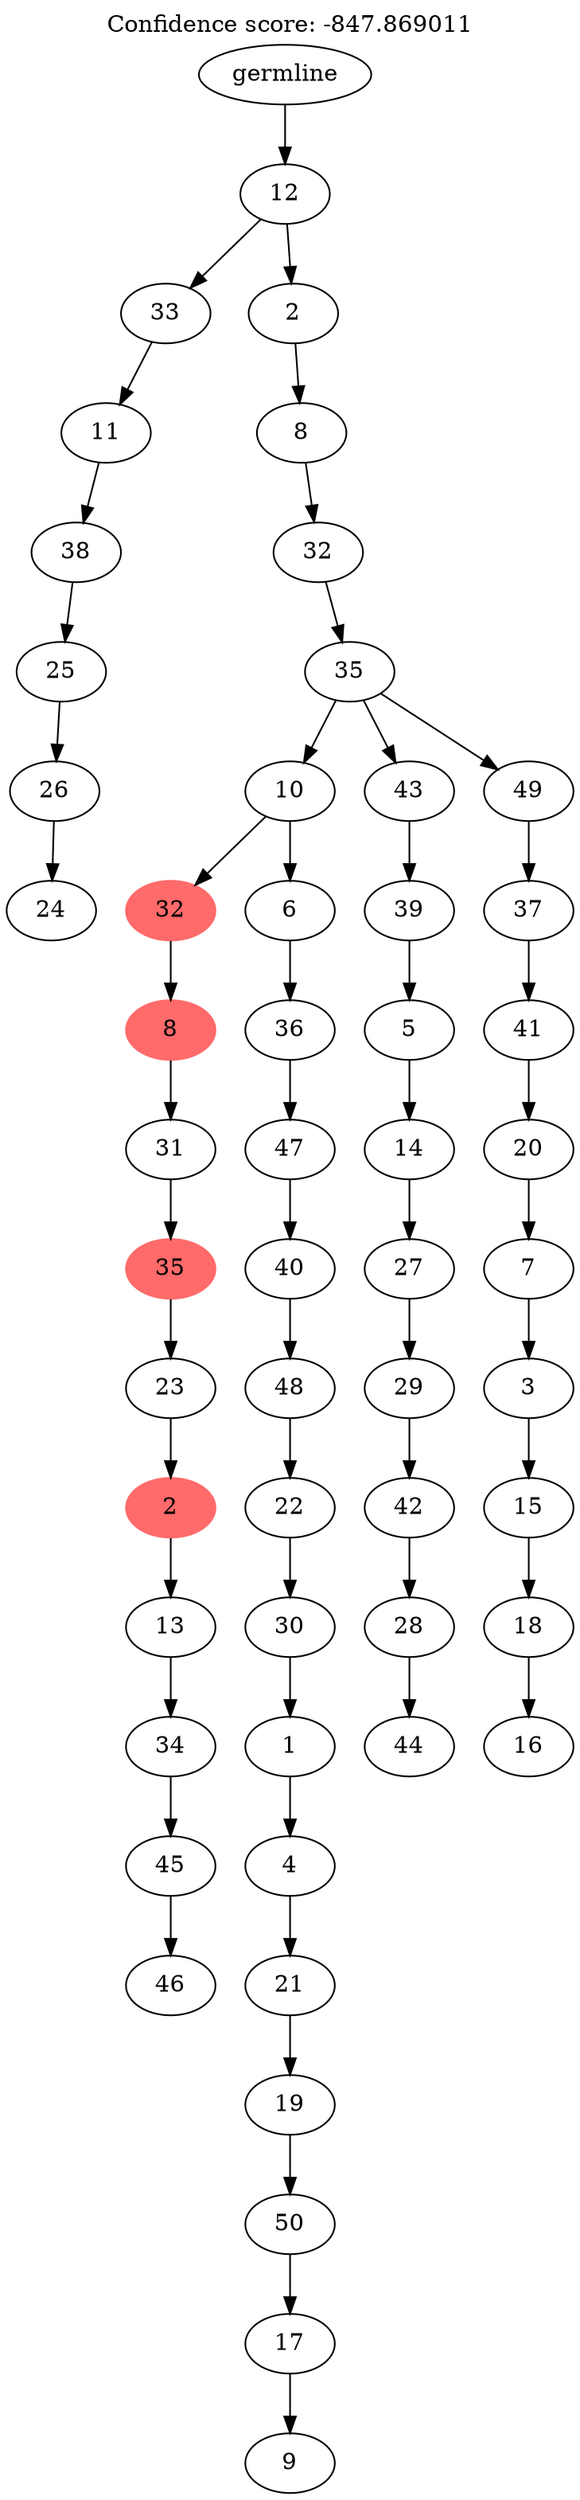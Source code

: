 digraph g {
	"53" -> "54";
	"54" [label="24"];
	"52" -> "53";
	"53" [label="26"];
	"51" -> "52";
	"52" [label="25"];
	"50" -> "51";
	"51" [label="38"];
	"49" -> "50";
	"50" [label="11"];
	"47" -> "48";
	"48" [label="46"];
	"46" -> "47";
	"47" [label="45"];
	"45" -> "46";
	"46" [label="34"];
	"44" -> "45";
	"45" [label="13"];
	"43" -> "44";
	"44" [color=indianred1, style=filled, label="2"];
	"42" -> "43";
	"43" [label="23"];
	"41" -> "42";
	"42" [color=indianred1, style=filled, label="35"];
	"40" -> "41";
	"41" [label="31"];
	"39" -> "40";
	"40" [color=indianred1, style=filled, label="8"];
	"37" -> "38";
	"38" [label="9"];
	"36" -> "37";
	"37" [label="17"];
	"35" -> "36";
	"36" [label="50"];
	"34" -> "35";
	"35" [label="19"];
	"33" -> "34";
	"34" [label="21"];
	"32" -> "33";
	"33" [label="4"];
	"31" -> "32";
	"32" [label="1"];
	"30" -> "31";
	"31" [label="30"];
	"29" -> "30";
	"30" [label="22"];
	"28" -> "29";
	"29" [label="48"];
	"27" -> "28";
	"28" [label="40"];
	"26" -> "27";
	"27" [label="47"];
	"25" -> "26";
	"26" [label="36"];
	"24" -> "25";
	"25" [label="6"];
	"24" -> "39";
	"39" [color=indianred1, style=filled, label="32"];
	"22" -> "23";
	"23" [label="44"];
	"21" -> "22";
	"22" [label="28"];
	"20" -> "21";
	"21" [label="42"];
	"19" -> "20";
	"20" [label="29"];
	"18" -> "19";
	"19" [label="27"];
	"17" -> "18";
	"18" [label="14"];
	"16" -> "17";
	"17" [label="5"];
	"15" -> "16";
	"16" [label="39"];
	"13" -> "14";
	"14" [label="16"];
	"12" -> "13";
	"13" [label="18"];
	"11" -> "12";
	"12" [label="15"];
	"10" -> "11";
	"11" [label="3"];
	"9" -> "10";
	"10" [label="7"];
	"8" -> "9";
	"9" [label="20"];
	"7" -> "8";
	"8" [label="41"];
	"6" -> "7";
	"7" [label="37"];
	"5" -> "6";
	"6" [label="49"];
	"5" -> "15";
	"15" [label="43"];
	"5" -> "24";
	"24" [label="10"];
	"4" -> "5";
	"5" [label="35"];
	"3" -> "4";
	"4" [label="32"];
	"2" -> "3";
	"3" [label="8"];
	"1" -> "2";
	"2" [label="2"];
	"1" -> "49";
	"49" [label="33"];
	"0" -> "1";
	"1" [label="12"];
	"0" [label="germline"];
	labelloc="t";
	label="Confidence score: -847.869011";
}
